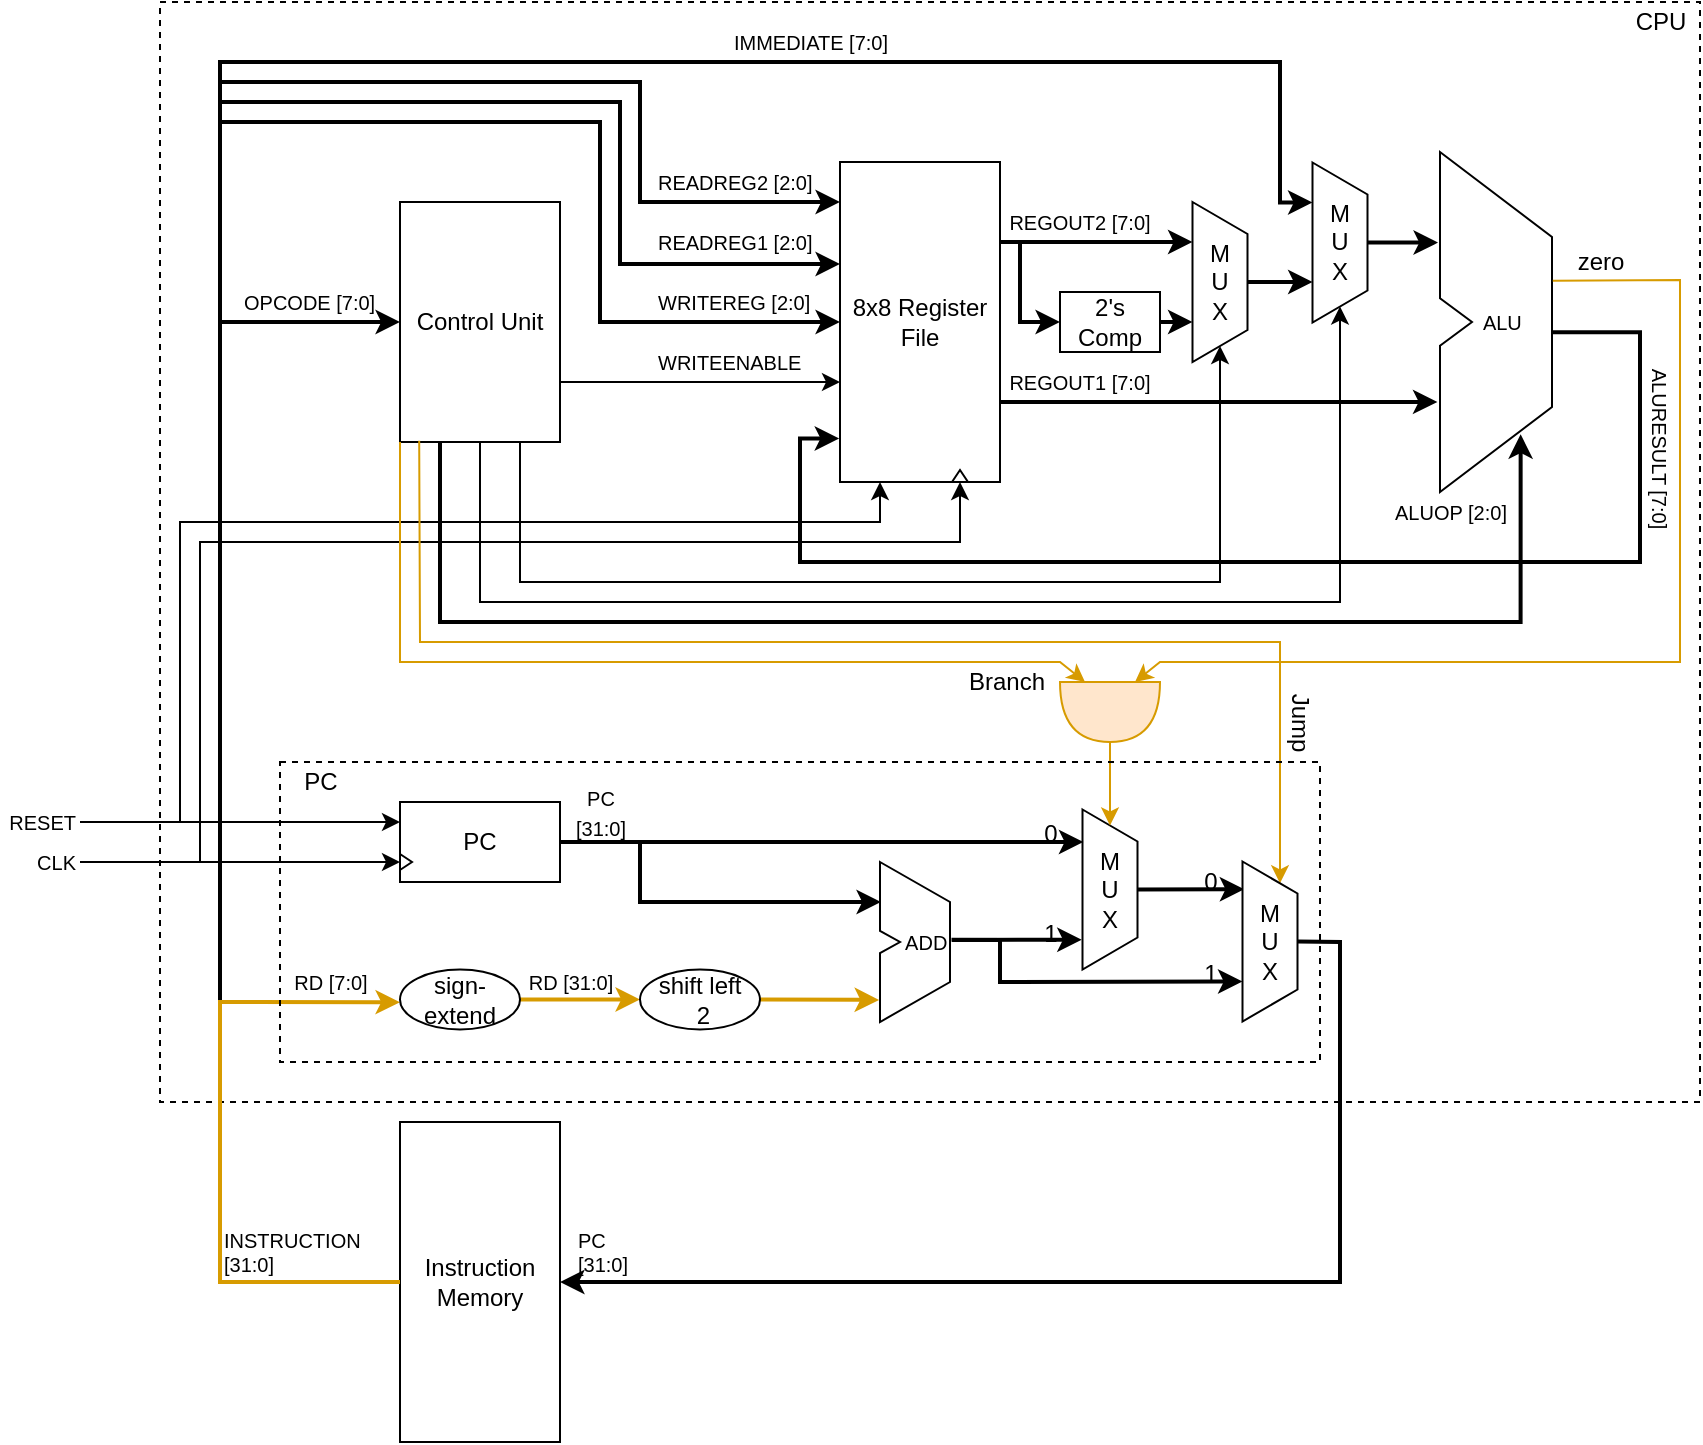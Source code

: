 <mxfile>
    <diagram id="0iN4cRk-O3f9heEpMg_g" name="Page-1">
        <mxGraphModel dx="2120" dy="539" grid="1" gridSize="10" guides="1" tooltips="1" connect="1" arrows="1" fold="1" page="1" pageScale="1" pageWidth="850" pageHeight="1100" background="#ffffff" math="0" shadow="0">
            <root>
                <mxCell id="0"/>
                <mxCell id="1" parent="0"/>
                <mxCell id="29aiM7jhphycKeGwUz8S-73" value="" style="rounded=0;whiteSpace=wrap;html=1;dashed=1;strokeColor=#000000;fillColor=none;fontSize=10;align=center;perimeterSpacing=0;strokeWidth=1;" parent="1" vertex="1">
                    <mxGeometry x="40" y="80" width="770" height="550" as="geometry"/>
                </mxCell>
                <mxCell id="29aiM7jhphycKeGwUz8S-50" value="OPCODE [7:0]" style="text;html=1;align=left;verticalAlign=middle;resizable=0;points=[];autosize=1;fontSize=10;" parent="1" vertex="1">
                    <mxGeometry x="80" y="220" width="80" height="20" as="geometry"/>
                </mxCell>
                <mxCell id="29aiM7jhphycKeGwUz8S-15" style="edgeStyle=orthogonalEdgeStyle;rounded=0;orthogonalLoop=1;jettySize=auto;html=1;exitX=1;exitY=0.75;exitDx=0;exitDy=0;" parent="1" source="29aiM7jhphycKeGwUz8S-2" target="29aiM7jhphycKeGwUz8S-3" edge="1">
                    <mxGeometry relative="1" as="geometry">
                        <Array as="points">
                            <mxPoint x="240" y="270"/>
                        </Array>
                    </mxGeometry>
                </mxCell>
                <mxCell id="29aiM7jhphycKeGwUz8S-47" style="edgeStyle=orthogonalEdgeStyle;rounded=0;orthogonalLoop=1;jettySize=auto;html=1;exitX=0.75;exitY=1;exitDx=0;exitDy=0;entryX=1;entryY=0.5;entryDx=0;entryDy=0;fontSize=10;" parent="1" source="29aiM7jhphycKeGwUz8S-2" target="29aiM7jhphycKeGwUz8S-17" edge="1">
                    <mxGeometry relative="1" as="geometry">
                        <Array as="points">
                            <mxPoint x="220" y="370"/>
                            <mxPoint x="570" y="370"/>
                        </Array>
                    </mxGeometry>
                </mxCell>
                <mxCell id="29aiM7jhphycKeGwUz8S-48" style="edgeStyle=orthogonalEdgeStyle;rounded=0;orthogonalLoop=1;jettySize=auto;html=1;exitX=0.5;exitY=1;exitDx=0;exitDy=0;entryX=1;entryY=0.5;entryDx=0;entryDy=0;fontSize=10;" parent="1" source="29aiM7jhphycKeGwUz8S-2" target="29aiM7jhphycKeGwUz8S-31" edge="1">
                    <mxGeometry relative="1" as="geometry">
                        <Array as="points">
                            <mxPoint x="200" y="380"/>
                            <mxPoint x="630" y="380"/>
                        </Array>
                    </mxGeometry>
                </mxCell>
                <mxCell id="29aiM7jhphycKeGwUz8S-49" style="edgeStyle=orthogonalEdgeStyle;rounded=0;orthogonalLoop=1;jettySize=auto;html=1;exitX=0.25;exitY=1;exitDx=0;exitDy=0;fontSize=10;entryX=0.504;entryY=0.83;entryDx=0;entryDy=0;entryPerimeter=0;strokeWidth=2;" parent="1" source="29aiM7jhphycKeGwUz8S-2" target="29aiM7jhphycKeGwUz8S-42" edge="1">
                    <mxGeometry relative="1" as="geometry">
                        <Array as="points">
                            <mxPoint x="180" y="390"/>
                            <mxPoint x="720" y="390"/>
                        </Array>
                    </mxGeometry>
                </mxCell>
                <mxCell id="29aiM7jhphycKeGwUz8S-2" value="Control Unit" style="rounded=0;whiteSpace=wrap;html=1;" parent="1" vertex="1">
                    <mxGeometry x="160" y="180" width="80" height="120" as="geometry"/>
                </mxCell>
                <mxCell id="29aiM7jhphycKeGwUz8S-19" style="edgeStyle=orthogonalEdgeStyle;rounded=0;orthogonalLoop=1;jettySize=auto;html=1;exitX=1;exitY=0.25;exitDx=0;exitDy=0;entryX=0.25;entryY=1;entryDx=0;entryDy=0;strokeWidth=2;" parent="1" source="29aiM7jhphycKeGwUz8S-3" target="29aiM7jhphycKeGwUz8S-17" edge="1">
                    <mxGeometry relative="1" as="geometry"/>
                </mxCell>
                <mxCell id="29aiM7jhphycKeGwUz8S-23" style="edgeStyle=orthogonalEdgeStyle;rounded=0;orthogonalLoop=1;jettySize=auto;html=1;exitX=1;exitY=0.25;exitDx=0;exitDy=0;entryX=0;entryY=0.5;entryDx=0;entryDy=0;strokeWidth=2;" parent="1" source="29aiM7jhphycKeGwUz8S-3" target="29aiM7jhphycKeGwUz8S-16" edge="1">
                    <mxGeometry relative="1" as="geometry">
                        <Array as="points">
                            <mxPoint x="470" y="200"/>
                            <mxPoint x="470" y="240"/>
                        </Array>
                    </mxGeometry>
                </mxCell>
                <mxCell id="29aiM7jhphycKeGwUz8S-46" style="edgeStyle=orthogonalEdgeStyle;rounded=0;orthogonalLoop=1;jettySize=auto;html=1;exitX=1;exitY=0.75;exitDx=0;exitDy=0;entryX=-0.016;entryY=0.735;entryDx=0;entryDy=0;entryPerimeter=0;fontSize=10;strokeWidth=2;" parent="1" source="29aiM7jhphycKeGwUz8S-3" target="29aiM7jhphycKeGwUz8S-42" edge="1">
                    <mxGeometry relative="1" as="geometry"/>
                </mxCell>
                <mxCell id="29aiM7jhphycKeGwUz8S-3" value="8x8 Register File" style="rounded=0;whiteSpace=wrap;html=1;" parent="1" vertex="1">
                    <mxGeometry x="380" y="160" width="80" height="160" as="geometry"/>
                </mxCell>
                <mxCell id="29aiM7jhphycKeGwUz8S-8" style="edgeStyle=orthogonalEdgeStyle;rounded=0;orthogonalLoop=1;jettySize=auto;html=1;exitX=0;exitY=0.5;exitDx=0;exitDy=0;entryX=0;entryY=0.5;entryDx=0;entryDy=0;strokeWidth=2;" parent="1" source="29aiM7jhphycKeGwUz8S-4" target="29aiM7jhphycKeGwUz8S-2" edge="1">
                    <mxGeometry relative="1" as="geometry">
                        <Array as="points">
                            <mxPoint x="70" y="720"/>
                            <mxPoint x="70" y="240"/>
                        </Array>
                    </mxGeometry>
                </mxCell>
                <mxCell id="29aiM7jhphycKeGwUz8S-11" style="edgeStyle=orthogonalEdgeStyle;rounded=0;orthogonalLoop=1;jettySize=auto;html=1;exitX=0;exitY=0.5;exitDx=0;exitDy=0;entryX=0;entryY=0.125;entryDx=0;entryDy=0;entryPerimeter=0;strokeWidth=2;" parent="1" source="29aiM7jhphycKeGwUz8S-4" target="29aiM7jhphycKeGwUz8S-3" edge="1">
                    <mxGeometry relative="1" as="geometry">
                        <mxPoint x="320" y="180" as="targetPoint"/>
                        <Array as="points">
                            <mxPoint x="70" y="720"/>
                            <mxPoint x="70" y="120"/>
                            <mxPoint x="280" y="120"/>
                            <mxPoint x="280" y="180"/>
                        </Array>
                    </mxGeometry>
                </mxCell>
                <mxCell id="29aiM7jhphycKeGwUz8S-12" style="edgeStyle=orthogonalEdgeStyle;rounded=0;orthogonalLoop=1;jettySize=auto;html=1;exitX=0;exitY=0.5;exitDx=0;exitDy=0;strokeWidth=2;" parent="1" source="29aiM7jhphycKeGwUz8S-4" target="29aiM7jhphycKeGwUz8S-3" edge="1">
                    <mxGeometry relative="1" as="geometry">
                        <mxPoint x="320" y="210" as="targetPoint"/>
                        <Array as="points">
                            <mxPoint x="70" y="720"/>
                            <mxPoint x="70" y="130"/>
                            <mxPoint x="270" y="130"/>
                            <mxPoint x="270" y="211"/>
                        </Array>
                    </mxGeometry>
                </mxCell>
                <mxCell id="29aiM7jhphycKeGwUz8S-13" style="edgeStyle=orthogonalEdgeStyle;rounded=0;orthogonalLoop=1;jettySize=auto;html=1;exitX=0;exitY=0.5;exitDx=0;exitDy=0;entryX=0;entryY=0.5;entryDx=0;entryDy=0;strokeWidth=2;" parent="1" source="29aiM7jhphycKeGwUz8S-4" target="29aiM7jhphycKeGwUz8S-3" edge="1">
                    <mxGeometry relative="1" as="geometry">
                        <Array as="points">
                            <mxPoint x="70" y="720"/>
                            <mxPoint x="70" y="140"/>
                            <mxPoint x="260" y="140"/>
                            <mxPoint x="260" y="240"/>
                        </Array>
                    </mxGeometry>
                </mxCell>
                <mxCell id="29aiM7jhphycKeGwUz8S-33" style="edgeStyle=orthogonalEdgeStyle;rounded=0;orthogonalLoop=1;jettySize=auto;html=1;exitX=0;exitY=0.5;exitDx=0;exitDy=0;entryX=0.25;entryY=1;entryDx=0;entryDy=0;fontSize=10;strokeWidth=2;" parent="1" source="29aiM7jhphycKeGwUz8S-4" target="29aiM7jhphycKeGwUz8S-31" edge="1">
                    <mxGeometry relative="1" as="geometry">
                        <Array as="points">
                            <mxPoint x="70" y="720"/>
                            <mxPoint x="70" y="110"/>
                            <mxPoint x="600" y="110"/>
                            <mxPoint x="600" y="180"/>
                        </Array>
                    </mxGeometry>
                </mxCell>
                <mxCell id="29aiM7jhphycKeGwUz8S-4" value="Instruction Memory" style="rounded=0;whiteSpace=wrap;html=1;" parent="1" vertex="1">
                    <mxGeometry x="160" y="640" width="80" height="160" as="geometry"/>
                </mxCell>
                <mxCell id="29aiM7jhphycKeGwUz8S-6" value="PC" style="rounded=0;whiteSpace=wrap;html=1;" parent="1" vertex="1">
                    <mxGeometry x="160" y="480" width="80" height="40" as="geometry"/>
                </mxCell>
                <mxCell id="29aiM7jhphycKeGwUz8S-20" style="edgeStyle=orthogonalEdgeStyle;rounded=0;orthogonalLoop=1;jettySize=auto;html=1;exitX=1;exitY=0.5;exitDx=0;exitDy=0;entryX=0.75;entryY=1;entryDx=0;entryDy=0;strokeWidth=2;" parent="1" source="29aiM7jhphycKeGwUz8S-16" target="29aiM7jhphycKeGwUz8S-17" edge="1">
                    <mxGeometry relative="1" as="geometry"/>
                </mxCell>
                <mxCell id="29aiM7jhphycKeGwUz8S-16" value="2's Comp" style="rounded=0;whiteSpace=wrap;html=1;" parent="1" vertex="1">
                    <mxGeometry x="490" y="225" width="50" height="30" as="geometry"/>
                </mxCell>
                <mxCell id="29aiM7jhphycKeGwUz8S-32" style="edgeStyle=orthogonalEdgeStyle;rounded=0;orthogonalLoop=1;jettySize=auto;html=1;exitX=0.5;exitY=0;exitDx=0;exitDy=0;entryX=0.75;entryY=1;entryDx=0;entryDy=0;fontSize=10;strokeWidth=2;" parent="1" source="29aiM7jhphycKeGwUz8S-17" target="29aiM7jhphycKeGwUz8S-31" edge="1">
                    <mxGeometry relative="1" as="geometry"/>
                </mxCell>
                <mxCell id="29aiM7jhphycKeGwUz8S-17" value="M&lt;br&gt;U&lt;br&gt;X" style="shape=trapezoid;perimeter=trapezoidPerimeter;whiteSpace=wrap;html=1;rotation=90;horizontal=0;" parent="1" vertex="1">
                    <mxGeometry x="530" y="206.25" width="80" height="27.5" as="geometry"/>
                </mxCell>
                <mxCell id="29aiM7jhphycKeGwUz8S-24" value="READREG2 [2:0]" style="text;html=1;align=left;verticalAlign=middle;resizable=0;points=[];autosize=1;fontSize=10;" parent="1" vertex="1">
                    <mxGeometry x="287" y="160" width="90" height="20" as="geometry"/>
                </mxCell>
                <mxCell id="29aiM7jhphycKeGwUz8S-25" value="READREG1 [2:0]" style="text;html=1;align=left;verticalAlign=middle;resizable=0;points=[];autosize=1;fontSize=10;" parent="1" vertex="1">
                    <mxGeometry x="287" y="190.25" width="90" height="20" as="geometry"/>
                </mxCell>
                <mxCell id="29aiM7jhphycKeGwUz8S-26" value="WRITEREG [2:0]" style="text;html=1;align=left;verticalAlign=middle;resizable=0;points=[];autosize=1;fontSize=10;" parent="1" vertex="1">
                    <mxGeometry x="287" y="220" width="90" height="20" as="geometry"/>
                </mxCell>
                <mxCell id="29aiM7jhphycKeGwUz8S-27" value="WRITEENABLE" style="text;html=1;align=left;verticalAlign=middle;resizable=0;points=[];autosize=1;fontSize=10;" parent="1" vertex="1">
                    <mxGeometry x="287" y="250" width="90" height="20" as="geometry"/>
                </mxCell>
                <mxCell id="29aiM7jhphycKeGwUz8S-30" value="REGOUT2 [7:0]" style="text;html=1;strokeColor=none;fillColor=none;align=center;verticalAlign=middle;whiteSpace=wrap;rounded=0;fontSize=10;" parent="1" vertex="1">
                    <mxGeometry x="460" y="180" width="80" height="20" as="geometry"/>
                </mxCell>
                <mxCell id="29aiM7jhphycKeGwUz8S-43" style="edgeStyle=orthogonalEdgeStyle;rounded=0;orthogonalLoop=1;jettySize=auto;html=1;exitX=0.5;exitY=0;exitDx=0;exitDy=0;fontSize=10;strokeWidth=2;" parent="1" source="29aiM7jhphycKeGwUz8S-31" edge="1">
                    <mxGeometry relative="1" as="geometry">
                        <mxPoint x="679" y="200" as="targetPoint"/>
                    </mxGeometry>
                </mxCell>
                <mxCell id="29aiM7jhphycKeGwUz8S-31" value="M&lt;br&gt;U&lt;br&gt;X" style="shape=trapezoid;perimeter=trapezoidPerimeter;whiteSpace=wrap;html=1;rotation=90;horizontal=0;" parent="1" vertex="1">
                    <mxGeometry x="590" y="186.5" width="80" height="27.5" as="geometry"/>
                </mxCell>
                <mxCell id="29aiM7jhphycKeGwUz8S-34" value="IMMEDIATE [7:0]" style="text;html=1;align=center;verticalAlign=middle;resizable=0;points=[];autosize=1;fontSize=10;" parent="1" vertex="1">
                    <mxGeometry x="320" y="90" width="90" height="20" as="geometry"/>
                </mxCell>
                <mxCell id="29aiM7jhphycKeGwUz8S-44" style="edgeStyle=orthogonalEdgeStyle;rounded=0;orthogonalLoop=1;jettySize=auto;html=1;exitX=0.7;exitY=0.53;exitDx=0;exitDy=0;entryX=-0.005;entryY=0.864;entryDx=0;entryDy=0;entryPerimeter=0;fontSize=10;exitPerimeter=0;strokeWidth=2;" parent="1" source="29aiM7jhphycKeGwUz8S-42" target="29aiM7jhphycKeGwUz8S-3" edge="1">
                    <mxGeometry relative="1" as="geometry">
                        <Array as="points">
                            <mxPoint x="780" y="245"/>
                            <mxPoint x="780" y="360"/>
                            <mxPoint x="360" y="360"/>
                            <mxPoint x="360" y="298"/>
                        </Array>
                    </mxGeometry>
                </mxCell>
                <mxCell id="29aiM7jhphycKeGwUz8S-42" value="&amp;nbsp; &amp;nbsp; &amp;nbsp; &amp;nbsp;ALU" style="shape=stencil(vZXdjoMgEIWfhtsGYY3XG3f3PailKykFA/Tv7TuKNmJL2zRiYgwwx+8wZAYRLW3NGo4IrhH9QYRkGMMb5qfJnNmGV84vHpkRbC25j1hn9I6fxMb1DKFqboRro/QX4W/QtM9tQMtKKwU0oZUNJBPhSA4mTChg4rM36bd1CWYN+O6546bfvF9F5O9jl1W+iE+2TDahy5Bb6myS+YT5ZAvVQCqfbDYXWoIg1mMj1ZpVu3+jD2rzkhaRjkRbbfhr2E0tpPQXx/uH1rD2hrnTPVQP3+z1kUcb4NlhPqVKoUbUIsSSPA23mIs7aZvhhp+ZmxczYafcNNv9oh9jK6ltvIwjxQziSD3fSd/tkw4aaUMYdGH/u+8iVw==);whiteSpace=wrap;html=1;strokeColor=#000000;fillColor=#ffffff;fontSize=10;align=left;" parent="1" vertex="1">
                    <mxGeometry x="680" y="155" width="80" height="170" as="geometry"/>
                </mxCell>
                <mxCell id="29aiM7jhphycKeGwUz8S-51" value="INSTRUCTION&lt;br&gt;[31:0]" style="text;html=1;align=left;verticalAlign=middle;resizable=0;points=[];autosize=1;fontSize=10;" parent="1" vertex="1">
                    <mxGeometry x="70" y="690" width="80" height="30" as="geometry"/>
                </mxCell>
                <mxCell id="29aiM7jhphycKeGwUz8S-53" value="PC&lt;br&gt;[31:0]" style="text;html=1;align=left;verticalAlign=middle;resizable=0;points=[];autosize=1;fontSize=10;" parent="1" vertex="1">
                    <mxGeometry x="247" y="690" width="40" height="30" as="geometry"/>
                </mxCell>
                <mxCell id="29aiM7jhphycKeGwUz8S-55" style="edgeStyle=orthogonalEdgeStyle;rounded=0;orthogonalLoop=1;jettySize=auto;html=1;entryX=0;entryY=0.25;entryDx=0;entryDy=0;fontSize=10;" parent="1" source="29aiM7jhphycKeGwUz8S-54" target="29aiM7jhphycKeGwUz8S-6" edge="1">
                    <mxGeometry relative="1" as="geometry">
                        <Array as="points">
                            <mxPoint x="100" y="490"/>
                            <mxPoint x="100" y="490"/>
                        </Array>
                    </mxGeometry>
                </mxCell>
                <mxCell id="29aiM7jhphycKeGwUz8S-56" style="edgeStyle=orthogonalEdgeStyle;rounded=0;orthogonalLoop=1;jettySize=auto;html=1;exitX=1;exitY=0.5;exitDx=0;exitDy=0;entryX=0.25;entryY=1;entryDx=0;entryDy=0;fontSize=10;" parent="1" source="29aiM7jhphycKeGwUz8S-54" target="29aiM7jhphycKeGwUz8S-3" edge="1">
                    <mxGeometry relative="1" as="geometry">
                        <Array as="points">
                            <mxPoint y="490"/>
                            <mxPoint x="50" y="490"/>
                            <mxPoint x="50" y="340"/>
                            <mxPoint x="400" y="340"/>
                        </Array>
                    </mxGeometry>
                </mxCell>
                <mxCell id="29aiM7jhphycKeGwUz8S-54" value="RESET" style="text;html=1;strokeColor=none;fillColor=none;align=right;verticalAlign=middle;whiteSpace=wrap;rounded=0;fontSize=10;" parent="1" vertex="1">
                    <mxGeometry x="-40" y="480" width="40" height="20" as="geometry"/>
                </mxCell>
                <mxCell id="29aiM7jhphycKeGwUz8S-60" style="edgeStyle=orthogonalEdgeStyle;rounded=0;orthogonalLoop=1;jettySize=auto;html=1;exitX=1;exitY=0.5;exitDx=0;exitDy=0;entryX=0;entryY=0.75;entryDx=0;entryDy=0;fontSize=10;" parent="1" source="29aiM7jhphycKeGwUz8S-57" target="29aiM7jhphycKeGwUz8S-6" edge="1">
                    <mxGeometry relative="1" as="geometry">
                        <Array as="points">
                            <mxPoint y="510"/>
                        </Array>
                    </mxGeometry>
                </mxCell>
                <mxCell id="29aiM7jhphycKeGwUz8S-61" style="edgeStyle=orthogonalEdgeStyle;rounded=0;orthogonalLoop=1;jettySize=auto;html=1;exitX=1;exitY=0.5;exitDx=0;exitDy=0;entryX=0.75;entryY=1;entryDx=0;entryDy=0;fontSize=10;" parent="1" source="29aiM7jhphycKeGwUz8S-57" target="29aiM7jhphycKeGwUz8S-3" edge="1">
                    <mxGeometry relative="1" as="geometry">
                        <Array as="points">
                            <mxPoint y="510"/>
                            <mxPoint x="60" y="510"/>
                            <mxPoint x="60" y="350"/>
                            <mxPoint x="440" y="350"/>
                        </Array>
                    </mxGeometry>
                </mxCell>
                <mxCell id="29aiM7jhphycKeGwUz8S-57" value="CLK" style="text;html=1;strokeColor=none;fillColor=none;align=right;verticalAlign=middle;whiteSpace=wrap;rounded=0;fontSize=10;" parent="1" vertex="1">
                    <mxGeometry x="-40" y="500" width="40" height="20" as="geometry"/>
                </mxCell>
                <mxCell id="29aiM7jhphycKeGwUz8S-64" value="" style="triangle;whiteSpace=wrap;html=1;strokeColor=#000000;fillColor=#ffffff;fontSize=10;align=right;" parent="1" vertex="1">
                    <mxGeometry x="160" y="506" width="6" height="8" as="geometry"/>
                </mxCell>
                <mxCell id="29aiM7jhphycKeGwUz8S-65" value="" style="triangle;whiteSpace=wrap;html=1;strokeColor=#000000;fillColor=#ffffff;fontSize=10;align=right;rotation=-90;" parent="1" vertex="1">
                    <mxGeometry x="437" y="313" width="6" height="8" as="geometry"/>
                </mxCell>
                <mxCell id="29aiM7jhphycKeGwUz8S-66" value="REGOUT1 [7:0]" style="text;html=1;strokeColor=none;fillColor=none;align=center;verticalAlign=middle;whiteSpace=wrap;rounded=0;fontSize=10;" parent="1" vertex="1">
                    <mxGeometry x="460" y="260" width="80" height="20" as="geometry"/>
                </mxCell>
                <mxCell id="29aiM7jhphycKeGwUz8S-67" value="ALUOP [2:0]" style="text;html=1;align=center;verticalAlign=middle;resizable=0;points=[];autosize=1;fontSize=10;" parent="1" vertex="1">
                    <mxGeometry x="650" y="325" width="70" height="20" as="geometry"/>
                </mxCell>
                <mxCell id="29aiM7jhphycKeGwUz8S-68" value="ALURESULT [7:0]" style="text;html=1;align=center;verticalAlign=middle;resizable=0;points=[];autosize=1;fontSize=10;rotation=90;" parent="1" vertex="1">
                    <mxGeometry x="740" y="293" width="100" height="20" as="geometry"/>
                </mxCell>
                <mxCell id="29aiM7jhphycKeGwUz8S-74" value="CPU" style="text;html=1;align=center;verticalAlign=middle;resizable=0;points=[];autosize=1;fontSize=12;" parent="1" vertex="1">
                    <mxGeometry x="770" y="80" width="40" height="20" as="geometry"/>
                </mxCell>
                <mxCell id="24" value="" style="shape=or;whiteSpace=wrap;html=1;fontSize=12;direction=south;fillColor=#ffe6cc;strokeColor=#d79b00;" parent="1" vertex="1">
                    <mxGeometry x="490" y="420" width="50" height="30" as="geometry"/>
                </mxCell>
                <mxCell id="63" value="" style="endArrow=classic;html=1;rounded=0;fontSize=12;strokeWidth=1;exitX=0.705;exitY=0.379;exitDx=0;exitDy=0;exitPerimeter=0;entryX=0;entryY=0.25;entryDx=0;entryDy=0;entryPerimeter=0;fillColor=#ffe6cc;strokeColor=#d79b00;" parent="1" source="29aiM7jhphycKeGwUz8S-42" target="24" edge="1">
                    <mxGeometry width="50" height="50" relative="1" as="geometry">
                        <mxPoint x="600" y="330" as="sourcePoint"/>
                        <mxPoint x="810" y="219" as="targetPoint"/>
                        <Array as="points">
                            <mxPoint x="800" y="219"/>
                            <mxPoint x="800" y="410"/>
                            <mxPoint x="540" y="410"/>
                        </Array>
                    </mxGeometry>
                </mxCell>
                <mxCell id="66" value="" style="edgeStyle=none;rounded=0;html=1;fontSize=12;strokeWidth=2;exitX=0.72;exitY=0.487;exitDx=0;exitDy=0;exitPerimeter=0;entryX=0.814;entryY=1.014;entryDx=0;entryDy=0;entryPerimeter=0;" parent="1" source="64" edge="1" target="67">
                    <mxGeometry relative="1" as="geometry">
                        <mxPoint x="500" y="529" as="targetPoint"/>
                    </mxGeometry>
                </mxCell>
                <mxCell id="64" value="&amp;nbsp; &amp;nbsp; ADD" style="shape=stencil(vZXdjoMgEIWfhtsGYY3XG3f3PailKykFA/Tv7TuKNmJL2zRiYgwwx+8wZAYRLW3NGo4IrhH9QYRkGMMb5qfJnNmGV84vHpkRbC25j1hn9I6fxMb1DKFqboRro/QX4W/QtM9tQMtKKwU0oZUNJBPhSA4mTChg4rM36bd1CWYN+O6546bfvF9F5O9jl1W+iE+2TDahy5Bb6myS+YT5ZAvVQCqfbDYXWoIg1mMj1ZpVu3+jD2rzkhaRjkRbbfhr2E0tpPQXx/uH1rD2hrnTPVQP3+z1kUcb4NlhPqVKoUbUIsSSPA23mIs7aZvhhp+ZmxczYafcNNv9oh9jK6ltvIwjxQziSD3fSd/tkw4aaUMYdGH/u+8iVw==);whiteSpace=wrap;html=1;strokeColor=#000000;fillColor=#ffffff;fontSize=10;align=left;" parent="1" vertex="1">
                    <mxGeometry x="400" y="510" width="50" height="80" as="geometry"/>
                </mxCell>
                <mxCell id="67" value="M&lt;br&gt;U&lt;br&gt;X" style="shape=trapezoid;perimeter=trapezoidPerimeter;whiteSpace=wrap;html=1;rotation=90;horizontal=0;" parent="1" vertex="1">
                    <mxGeometry x="475" y="510" width="80" height="27.5" as="geometry"/>
                </mxCell>
                <mxCell id="69" value="" style="endArrow=classic;html=1;rounded=0;fontSize=12;strokeWidth=2;entryX=0.203;entryY=0.984;entryDx=0;entryDy=0;entryPerimeter=0;" parent="1" edge="1" target="67">
                    <mxGeometry width="50" height="50" relative="1" as="geometry">
                        <mxPoint x="280" y="500" as="sourcePoint"/>
                        <mxPoint x="490" y="480" as="targetPoint"/>
                    </mxGeometry>
                </mxCell>
                <mxCell id="71" value="" style="endArrow=classic;html=1;rounded=0;fontSize=12;strokeWidth=1;exitX=1;exitY=0.5;exitDx=0;exitDy=0;exitPerimeter=0;entryX=0;entryY=0.5;entryDx=0;entryDy=0;fillColor=#ffe6cc;strokeColor=#d79b00;" parent="1" source="24" target="67" edge="1">
                    <mxGeometry width="50" height="50" relative="1" as="geometry">
                        <mxPoint x="310" y="540" as="sourcePoint"/>
                        <mxPoint x="360" y="490" as="targetPoint"/>
                    </mxGeometry>
                </mxCell>
                <mxCell id="72" value="" style="endArrow=classic;html=1;rounded=0;fontSize=12;strokeWidth=1;exitX=0;exitY=1;exitDx=0;exitDy=0;entryX=0;entryY=0.75;entryDx=0;entryDy=0;entryPerimeter=0;fillColor=#ffe6cc;strokeColor=#d79b00;" parent="1" source="29aiM7jhphycKeGwUz8S-2" target="24" edge="1">
                    <mxGeometry width="50" height="50" relative="1" as="geometry">
                        <mxPoint x="160" y="300" as="sourcePoint"/>
                        <mxPoint x="360" y="390" as="targetPoint"/>
                        <Array as="points">
                            <mxPoint x="160" y="410"/>
                            <mxPoint x="490" y="410"/>
                        </Array>
                    </mxGeometry>
                </mxCell>
                <mxCell id="73" value="" style="endArrow=classic;html=1;rounded=0;fontSize=12;strokeWidth=1;exitX=0.12;exitY=0.995;exitDx=0;exitDy=0;exitPerimeter=0;entryX=0;entryY=0.25;entryDx=0;entryDy=0;fillColor=#ffe6cc;strokeColor=#d79b00;" parent="1" source="29aiM7jhphycKeGwUz8S-2" target="77" edge="1">
                    <mxGeometry width="50" height="50" relative="1" as="geometry">
                        <mxPoint x="310" y="440" as="sourcePoint"/>
                        <mxPoint x="170" y="400" as="targetPoint"/>
                        <Array as="points">
                            <mxPoint x="170" y="400"/>
                            <mxPoint x="600" y="400"/>
                        </Array>
                    </mxGeometry>
                </mxCell>
                <mxCell id="74" value="" style="endArrow=classic;html=1;rounded=0;fontSize=12;strokeWidth=2;exitX=0.5;exitY=0;exitDx=0;exitDy=0;entryX=0.173;entryY=0.967;entryDx=0;entryDy=0;entryPerimeter=0;" parent="1" source="67" target="77" edge="1">
                    <mxGeometry width="50" height="50" relative="1" as="geometry">
                        <mxPoint x="310" y="540" as="sourcePoint"/>
                        <mxPoint x="570" y="504" as="targetPoint"/>
                    </mxGeometry>
                </mxCell>
                <mxCell id="77" value="M&lt;br&gt;U&lt;br&gt;X" style="shape=trapezoid;perimeter=trapezoidPerimeter;whiteSpace=wrap;html=1;rotation=90;horizontal=0;" parent="1" vertex="1">
                    <mxGeometry x="555" y="536" width="80" height="27.5" as="geometry"/>
                </mxCell>
                <mxCell id="78" value="" style="endArrow=classic;html=1;rounded=0;fontSize=12;strokeWidth=2;exitX=0.715;exitY=0.486;exitDx=0;exitDy=0;exitPerimeter=0;entryX=0.75;entryY=1;entryDx=0;entryDy=0;" parent="1" source="64" target="77" edge="1">
                    <mxGeometry width="50" height="50" relative="1" as="geometry">
                        <mxPoint x="500" y="520" as="sourcePoint"/>
                        <mxPoint x="550" y="470" as="targetPoint"/>
                        <Array as="points">
                            <mxPoint x="460" y="549"/>
                            <mxPoint x="460" y="570"/>
                        </Array>
                    </mxGeometry>
                </mxCell>
                <mxCell id="79" value="" style="endArrow=classic;html=1;rounded=0;fontSize=12;strokeWidth=2;exitX=0.5;exitY=0;exitDx=0;exitDy=0;entryX=1;entryY=0.5;entryDx=0;entryDy=0;" parent="1" source="77" target="29aiM7jhphycKeGwUz8S-4" edge="1">
                    <mxGeometry width="50" height="50" relative="1" as="geometry">
                        <mxPoint x="440" y="730" as="sourcePoint"/>
                        <mxPoint x="490" y="680" as="targetPoint"/>
                        <Array as="points">
                            <mxPoint x="630" y="550"/>
                            <mxPoint x="630" y="720"/>
                        </Array>
                    </mxGeometry>
                </mxCell>
                <mxCell id="80" value="" style="endArrow=classic;html=1;rounded=0;fontSize=12;strokeWidth=2;fillColor=#ffe6cc;strokeColor=#d79b00;exitX=0;exitY=0.5;exitDx=0;exitDy=0;entryX=0;entryY=0.544;entryDx=0;entryDy=0;entryPerimeter=0;" parent="1" source="29aiM7jhphycKeGwUz8S-4" target="89" edge="1">
                    <mxGeometry width="50" height="50" relative="1" as="geometry">
                        <mxPoint x="120" y="560" as="sourcePoint"/>
                        <mxPoint x="120" y="560" as="targetPoint"/>
                        <Array as="points">
                            <mxPoint x="70" y="720"/>
                            <mxPoint x="70" y="580"/>
                        </Array>
                    </mxGeometry>
                </mxCell>
                <mxCell id="84" value="zero" style="text;html=1;align=center;verticalAlign=middle;resizable=0;points=[];autosize=1;strokeColor=none;fillColor=none;" parent="1" vertex="1">
                    <mxGeometry x="740" y="200" width="40" height="20" as="geometry"/>
                </mxCell>
                <mxCell id="87" value="Jump" style="text;html=1;align=center;verticalAlign=middle;resizable=0;points=[];autosize=1;strokeColor=none;fillColor=none;rotation=90;" parent="1" vertex="1">
                    <mxGeometry x="590" y="430" width="40" height="20" as="geometry"/>
                </mxCell>
                <mxCell id="88" value="Branch" style="text;html=1;align=center;verticalAlign=middle;resizable=0;points=[];autosize=1;strokeColor=none;fillColor=none;" parent="1" vertex="1">
                    <mxGeometry x="438" y="410" width="50" height="20" as="geometry"/>
                </mxCell>
                <mxCell id="91" style="edgeStyle=none;html=1;entryX=0;entryY=0.5;entryDx=0;entryDy=0;fillColor=#ffe6cc;strokeColor=#d79b00;strokeWidth=2;" parent="1" source="89" target="90" edge="1">
                    <mxGeometry relative="1" as="geometry"/>
                </mxCell>
                <mxCell id="89" value="sign-&lt;br&gt;extend" style="ellipse;whiteSpace=wrap;html=1;" parent="1" vertex="1">
                    <mxGeometry x="160" y="563.75" width="60" height="30" as="geometry"/>
                </mxCell>
                <mxCell id="92" style="edgeStyle=none;html=1;exitX=1;exitY=0.5;exitDx=0;exitDy=0;entryX=-0.009;entryY=0.862;entryDx=0;entryDy=0;entryPerimeter=0;fillColor=#ffe6cc;strokeColor=#d79b00;strokeWidth=2;" parent="1" source="90" target="64" edge="1">
                    <mxGeometry relative="1" as="geometry"/>
                </mxCell>
                <mxCell id="90" value="shift left&lt;br&gt;&amp;nbsp;2" style="ellipse;whiteSpace=wrap;html=1;" parent="1" vertex="1">
                    <mxGeometry x="280" y="563.75" width="60" height="30" as="geometry"/>
                </mxCell>
                <mxCell id="93" value="&lt;span style=&quot;font-size: 10px&quot;&gt;RD [7:0]&lt;/span&gt;" style="text;html=1;align=center;verticalAlign=middle;resizable=0;points=[];autosize=1;strokeColor=none;fillColor=none;" parent="1" vertex="1">
                    <mxGeometry x="100" y="560" width="50" height="20" as="geometry"/>
                </mxCell>
                <mxCell id="95" value="&lt;span style=&quot;font-size: 10px&quot;&gt;RD [31:0]&lt;/span&gt;" style="text;html=1;align=center;verticalAlign=middle;resizable=0;points=[];autosize=1;strokeColor=none;fillColor=none;" parent="1" vertex="1">
                    <mxGeometry x="215" y="560" width="60" height="20" as="geometry"/>
                </mxCell>
                <mxCell id="96" value="&lt;span style=&quot;font-size: 10px ; text-align: left&quot;&gt;PC&lt;/span&gt;&lt;br style=&quot;font-size: 10px ; text-align: left&quot;&gt;&lt;span style=&quot;font-size: 10px ; text-align: left&quot;&gt;[31:0]&lt;/span&gt;" style="text;html=1;align=center;verticalAlign=middle;resizable=0;points=[];autosize=1;strokeColor=none;fillColor=none;" parent="1" vertex="1">
                    <mxGeometry x="240" y="470" width="40" height="30" as="geometry"/>
                </mxCell>
                <mxCell id="97" style="edgeStyle=orthogonalEdgeStyle;rounded=0;orthogonalLoop=1;jettySize=auto;html=1;exitX=1;exitY=0.5;exitDx=0;exitDy=0;strokeWidth=2;entryX=0.009;entryY=0.245;entryDx=0;entryDy=0;entryPerimeter=0;" edge="1" parent="1" source="29aiM7jhphycKeGwUz8S-6" target="64">
                    <mxGeometry relative="1" as="geometry">
                        <Array as="points">
                            <mxPoint x="280" y="500"/>
                            <mxPoint x="280" y="530"/>
                            <mxPoint x="401" y="530"/>
                        </Array>
                        <mxPoint x="400.45" y="509.6" as="targetPoint"/>
                        <mxPoint x="240" y="480" as="sourcePoint"/>
                    </mxGeometry>
                </mxCell>
                <mxCell id="120" value="" style="rounded=0;whiteSpace=wrap;html=1;dashed=1;strokeColor=#000000;fillColor=none;fontSize=10;align=center;perimeterSpacing=0;strokeWidth=1;" vertex="1" parent="1">
                    <mxGeometry x="100" y="460" width="520" height="150" as="geometry"/>
                </mxCell>
                <mxCell id="121" value="PC" style="text;html=1;align=center;verticalAlign=middle;resizable=0;points=[];autosize=1;fontSize=12;" vertex="1" parent="1">
                    <mxGeometry x="105" y="460" width="30" height="20" as="geometry"/>
                </mxCell>
                <mxCell id="122" value="0" style="text;html=1;align=center;verticalAlign=middle;resizable=0;points=[];autosize=1;fontSize=12;" vertex="1" parent="1">
                    <mxGeometry x="475" y="486" width="20" height="20" as="geometry"/>
                </mxCell>
                <mxCell id="124" value="1" style="text;html=1;align=center;verticalAlign=middle;resizable=0;points=[];autosize=1;fontSize=12;" vertex="1" parent="1">
                    <mxGeometry x="475" y="536" width="20" height="20" as="geometry"/>
                </mxCell>
                <mxCell id="125" value="1" style="text;html=1;align=center;verticalAlign=middle;resizable=0;points=[];autosize=1;fontSize=12;" vertex="1" parent="1">
                    <mxGeometry x="555" y="556" width="20" height="20" as="geometry"/>
                </mxCell>
                <mxCell id="126" value="0" style="text;html=1;align=center;verticalAlign=middle;resizable=0;points=[];autosize=1;fontSize=12;" vertex="1" parent="1">
                    <mxGeometry x="555" y="510" width="20" height="20" as="geometry"/>
                </mxCell>
            </root>
        </mxGraphModel>
    </diagram>
</mxfile>